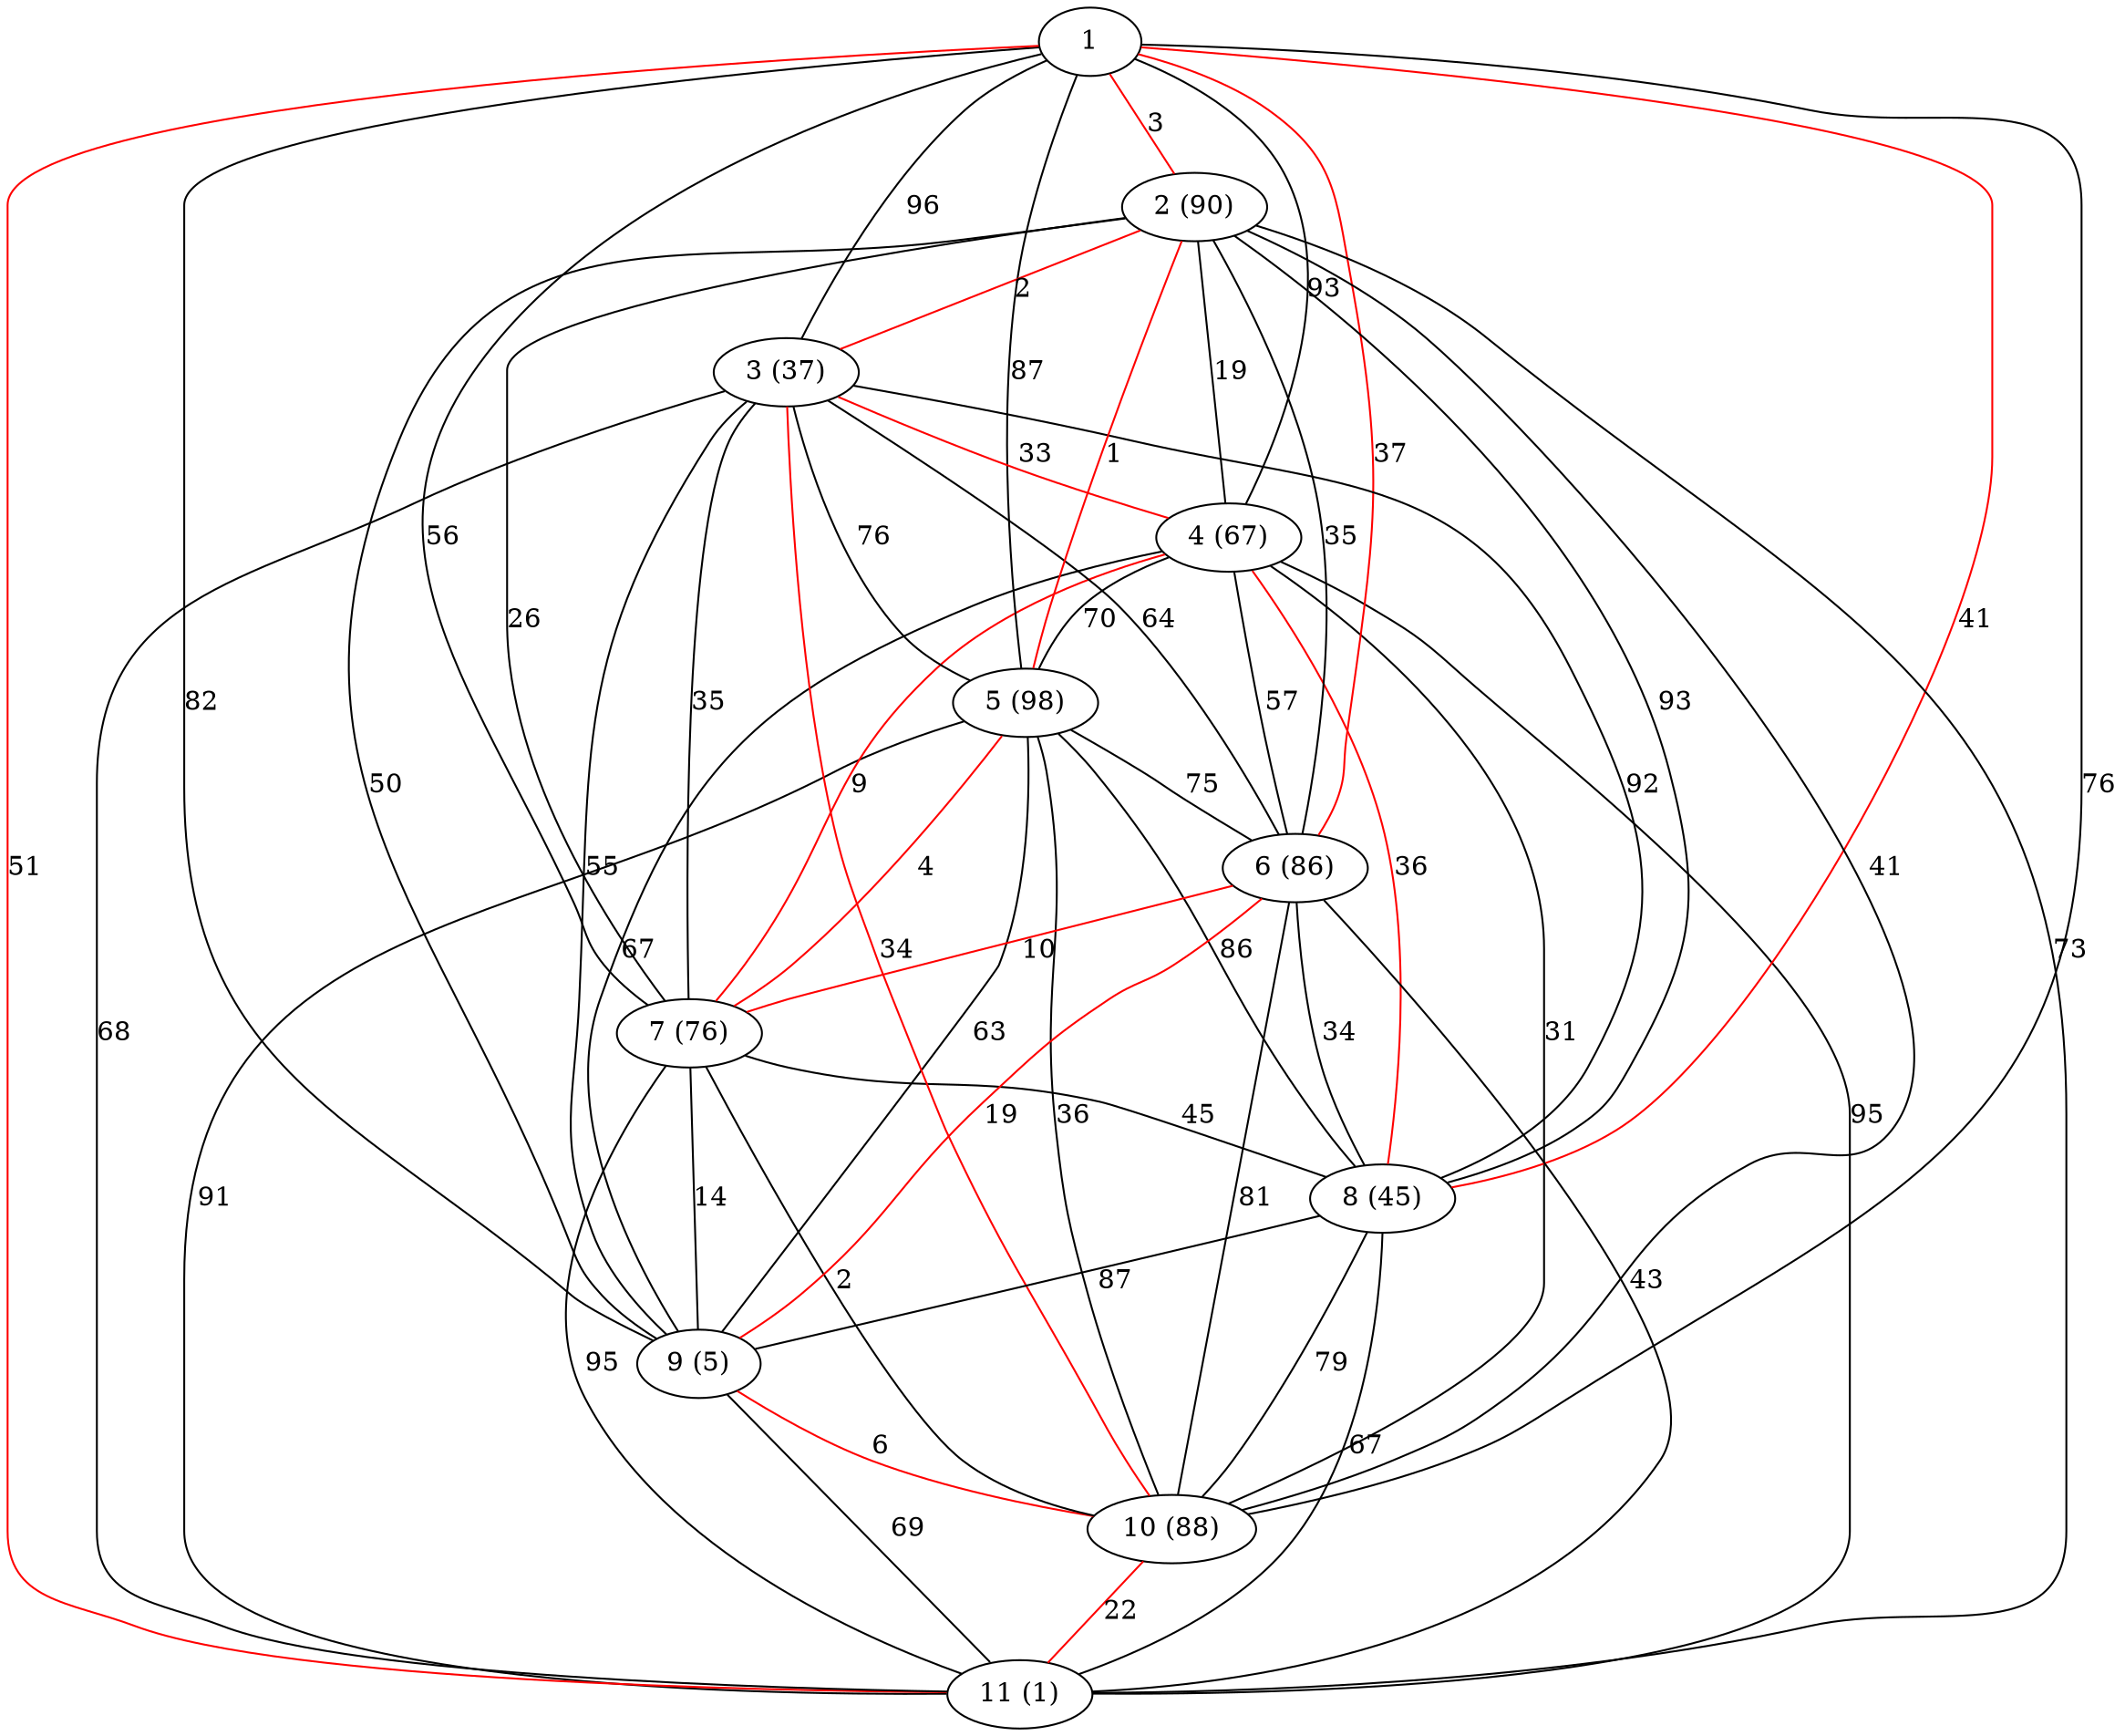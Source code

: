 graph g {
5 -- 9 [label=63 color=black]
4 -- 7 [label=9 color=red]
1 -- 3 [label=96 color=black]
10 -- 11 [label=22 color=red]
4 -- 8 [label=36 color=red]
5 -- 6 [label=75 color=black]
2 -- 8 [label=93 color=black]
6 -- 9 [label=19 color=red]
8 -- 9 [label=87 color=black]
1 -- 6 [label=37 color=red]
7 -- 11 [label=95 color=black]
3 -- 7 [label=35 color=black]
2 -- 5 [label=1 color=red]
1 -- 11 [label=51 color=red]
5 -- 8 [label=86 color=black]
1 -- 2 [label=3 color=red]
6 -- 7 [label=10 color=red]
2 -- 9 [label=50 color=black]
3 -- 10 [label=34 color=red]
6 -- 10 [label=81 color=black]
8 -- 10 [label=79 color=black]
1 -- 5 [label=87 color=black]
9 -- 11 [label=69 color=black]
3 -- 6 [label=64 color=black]
1 -- 10 [label=76 color=black]
7 -- 9 [label=14 color=black]
4 -- 10 [label=31 color=black]
2 -- 6 [label=35 color=black]
7 -- 10 [label=2 color=black]
5 -- 11 [label=91 color=black]
4 -- 5 [label=70 color=black]
8 -- 11 [label=67 color=black]
6 -- 11 [label=43 color=black]
1 -- 4 [label=93 color=black]
2 -- 10 [label=41 color=black]
9 -- 10 [label=6 color=red]
3 -- 9 [label=55 color=black]
2 -- 3 [label=2 color=red]
1 -- 9 [label=82 color=black]
6 -- 8 [label=34 color=black]
4 -- 9 [label=67 color=black]
4 -- 11 [label=95 color=black]
3 -- 5 [label=76 color=black]
2 -- 7 [label=26 color=black]
5 -- 10 [label=36 color=black]
4 -- 6 [label=57 color=black]
7 -- 8 [label=45 color=black]
5 -- 7 [label=4 color=red]
2 -- 11 [label=73 color=black]
3 -- 8 [label=92 color=black]
3 -- 11 [label=68 color=black]
1 -- 8 [label=41 color=red]
1 -- 7 [label=56 color=black]
3 -- 4 [label=33 color=red]
2 -- 4 [label=19 color=black]
2 [label="2 (90)"]
3 [label="3 (37)"]
4 [label="4 (67)"]
5 [label="5 (98)"]
6 [label="6 (86)"]
7 [label="7 (76)"]
8 [label="8 (45)"]
9 [label="9 (5)"]
10 [label="10 (88)"]
11 [label="11 (1)"]
}